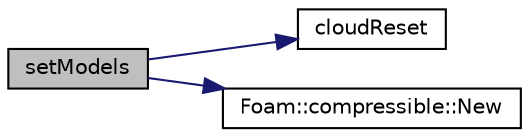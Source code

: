 digraph "setModels"
{
  bgcolor="transparent";
  edge [fontname="Helvetica",fontsize="10",labelfontname="Helvetica",labelfontsize="10"];
  node [fontname="Helvetica",fontsize="10",shape=record];
  rankdir="LR";
  Node1 [label="setModels",height=0.2,width=0.4,color="black", fillcolor="grey75", style="filled", fontcolor="black"];
  Node1 -> Node2 [color="midnightblue",fontsize="10",style="solid",fontname="Helvetica"];
  Node2 [label="cloudReset",height=0.2,width=0.4,color="black",URL="$a02085.html#aca3202c3632ab5c6667777188ce84bfa",tooltip="Reset state of cloud. "];
  Node1 -> Node3 [color="midnightblue",fontsize="10",style="solid",fontname="Helvetica"];
  Node3 [label="Foam::compressible::New",height=0.2,width=0.4,color="black",URL="$a10740.html#ac8bda880d4c66ce83b8278cc6db08df1"];
}
